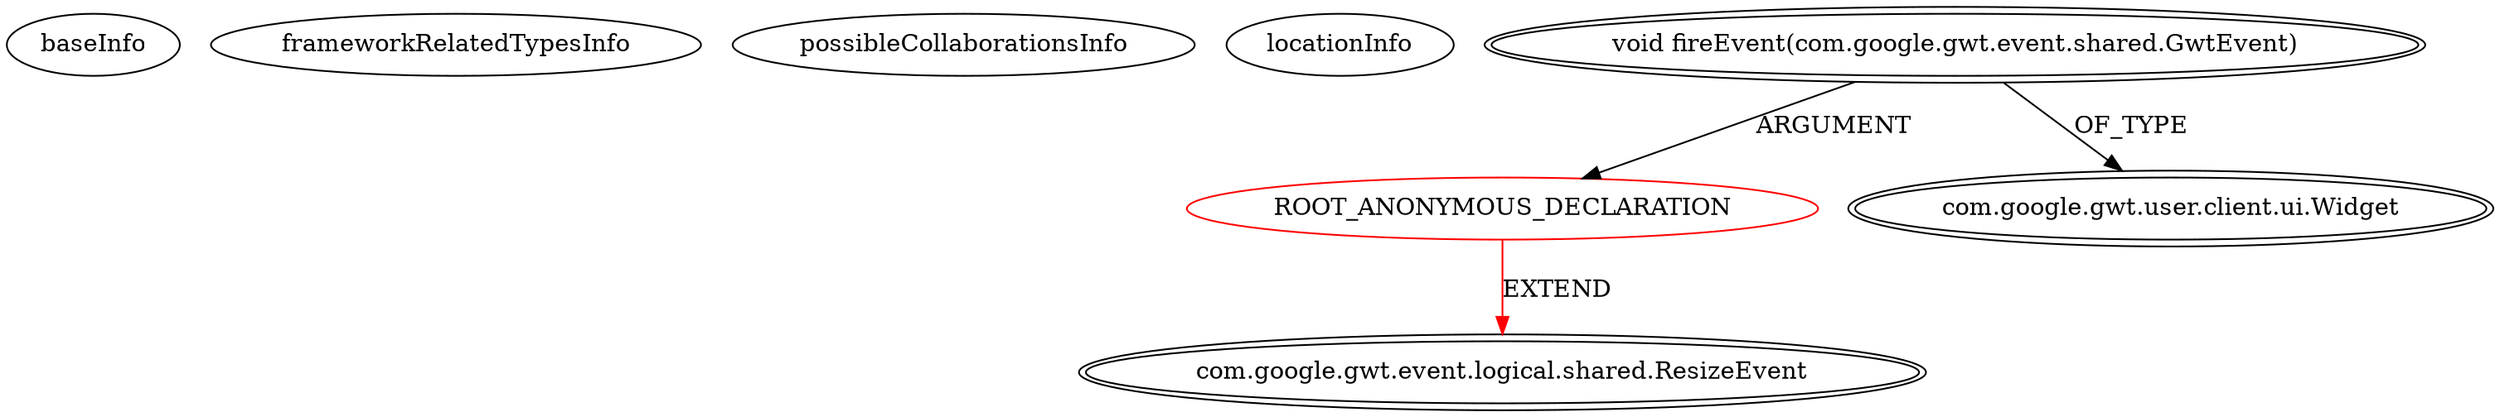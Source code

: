 digraph {
baseInfo[graphId=3599,category="extension_graph",isAnonymous=true,possibleRelation=false]
frameworkRelatedTypesInfo[0="com.google.gwt.event.logical.shared.ResizeEvent"]
possibleCollaborationsInfo[]
locationInfo[projectName="lambourg-WebGallery",filePath="/lambourg-WebGallery/WebGallery-master/client/src/com/lambourg/webgallery/client/widgets/ExpandingTextArea.java",contextSignature="void doResize()",graphId="3599"]
0[label="ROOT_ANONYMOUS_DECLARATION",vertexType="ROOT_ANONYMOUS_DECLARATION",isFrameworkType=false,color=red]
1[label="com.google.gwt.event.logical.shared.ResizeEvent",vertexType="FRAMEWORK_CLASS_TYPE",isFrameworkType=true,peripheries=2]
2[label="void fireEvent(com.google.gwt.event.shared.GwtEvent)",vertexType="OUTSIDE_CALL",isFrameworkType=true,peripheries=2]
3[label="com.google.gwt.user.client.ui.Widget",vertexType="FRAMEWORK_CLASS_TYPE",isFrameworkType=true,peripheries=2]
0->1[label="EXTEND",color=red]
2->0[label="ARGUMENT"]
2->3[label="OF_TYPE"]
}
